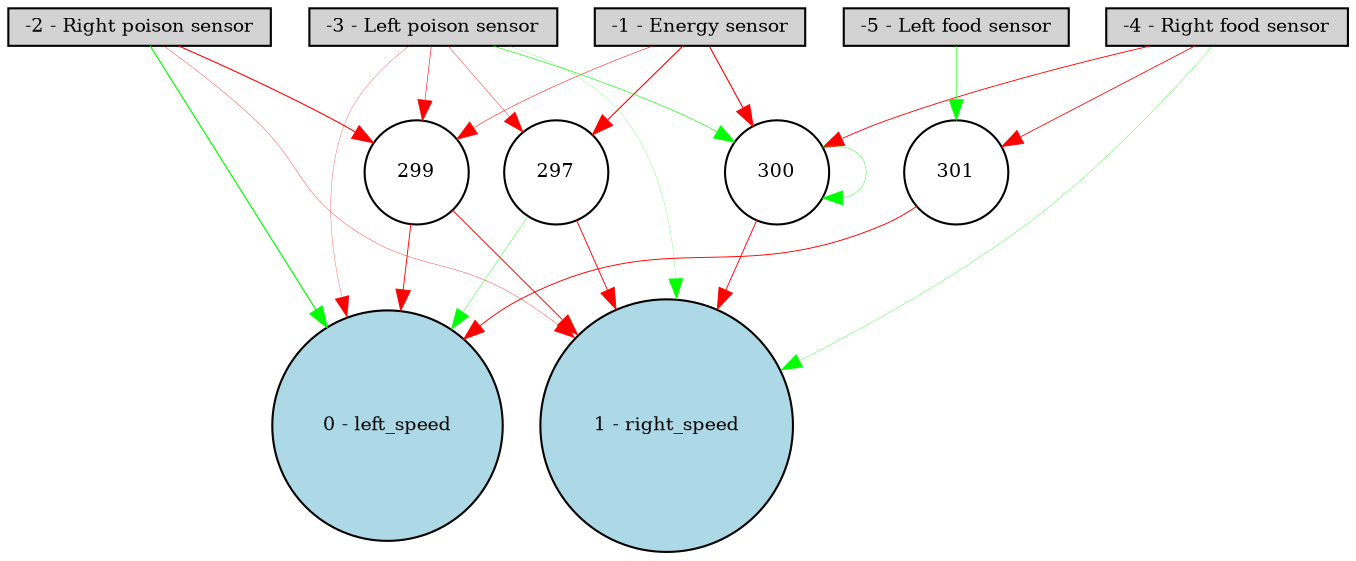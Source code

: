 digraph {
	node [fontsize=9 height=0.2 shape=circle width=0.2]
	"-1 - Energy sensor" [fillcolor=lightgray shape=box style=filled]
	"-2 - Right poison sensor" [fillcolor=lightgray shape=box style=filled]
	"-3 - Left poison sensor" [fillcolor=lightgray shape=box style=filled]
	"-4 - Right food sensor" [fillcolor=lightgray shape=box style=filled]
	"-5 - Left food sensor" [fillcolor=lightgray shape=box style=filled]
	"0 - left_speed" [fillcolor=lightblue style=filled]
	"1 - right_speed" [fillcolor=lightblue style=filled]
	297 [fillcolor=white style=filled]
	299 [fillcolor=white style=filled]
	300 [fillcolor=white style=filled]
	301 [fillcolor=white style=filled]
	"-2 - Right poison sensor" -> "0 - left_speed" [color=green penwidth=0.5675560782494938 style=solid]
	"-4 - Right food sensor" -> "1 - right_speed" [color=green penwidth=0.16308702955036147 style=solid]
	"-3 - Left poison sensor" -> 299 [color=red penwidth=0.2715212380588947 style=solid]
	301 -> "0 - left_speed" [color=red penwidth=0.45443358737283734 style=solid]
	299 -> "0 - left_speed" [color=red penwidth=0.43928428065347525 style=solid]
	"-1 - Energy sensor" -> 300 [color=red penwidth=0.5345425321522084 style=solid]
	"-3 - Left poison sensor" -> 300 [color=green penwidth=0.2926141252665285 style=solid]
	297 -> "1 - right_speed" [color=red penwidth=0.43797019055267017 style=solid]
	300 -> "1 - right_speed" [color=red penwidth=0.44694624365117785 style=solid]
	"-1 - Energy sensor" -> 297 [color=red penwidth=0.5331773467566517 style=solid]
	299 -> "1 - right_speed" [color=red penwidth=0.4574892643092787 style=solid]
	"-2 - Right poison sensor" -> "1 - right_speed" [color=red penwidth=0.16685557624946767 style=solid]
	"-1 - Energy sensor" -> 299 [color=red penwidth=0.2465880150830769 style=solid]
	"-5 - Left food sensor" -> 301 [color=green penwidth=0.26891628938075207 style=solid]
	"-3 - Left poison sensor" -> "1 - right_speed" [color=green penwidth=0.10132989090438138 style=solid]
	"-2 - Right poison sensor" -> 299 [color=red penwidth=0.5211508784280332 style=solid]
	"-3 - Left poison sensor" -> "0 - left_speed" [color=red penwidth=0.13409369362423731 style=solid]
	297 -> "0 - left_speed" [color=green penwidth=0.18969528200877045 style=solid]
	"-4 - Right food sensor" -> 300 [color=red penwidth=0.4278728381501581 style=solid]
	300 -> 300 [color=green penwidth=0.18808286382108613 style=solid]
	"-4 - Right food sensor" -> 301 [color=red penwidth=0.39855987519218405 style=solid]
	"-3 - Left poison sensor" -> 297 [color=red penwidth=0.1936834538855869 style=solid]
}
